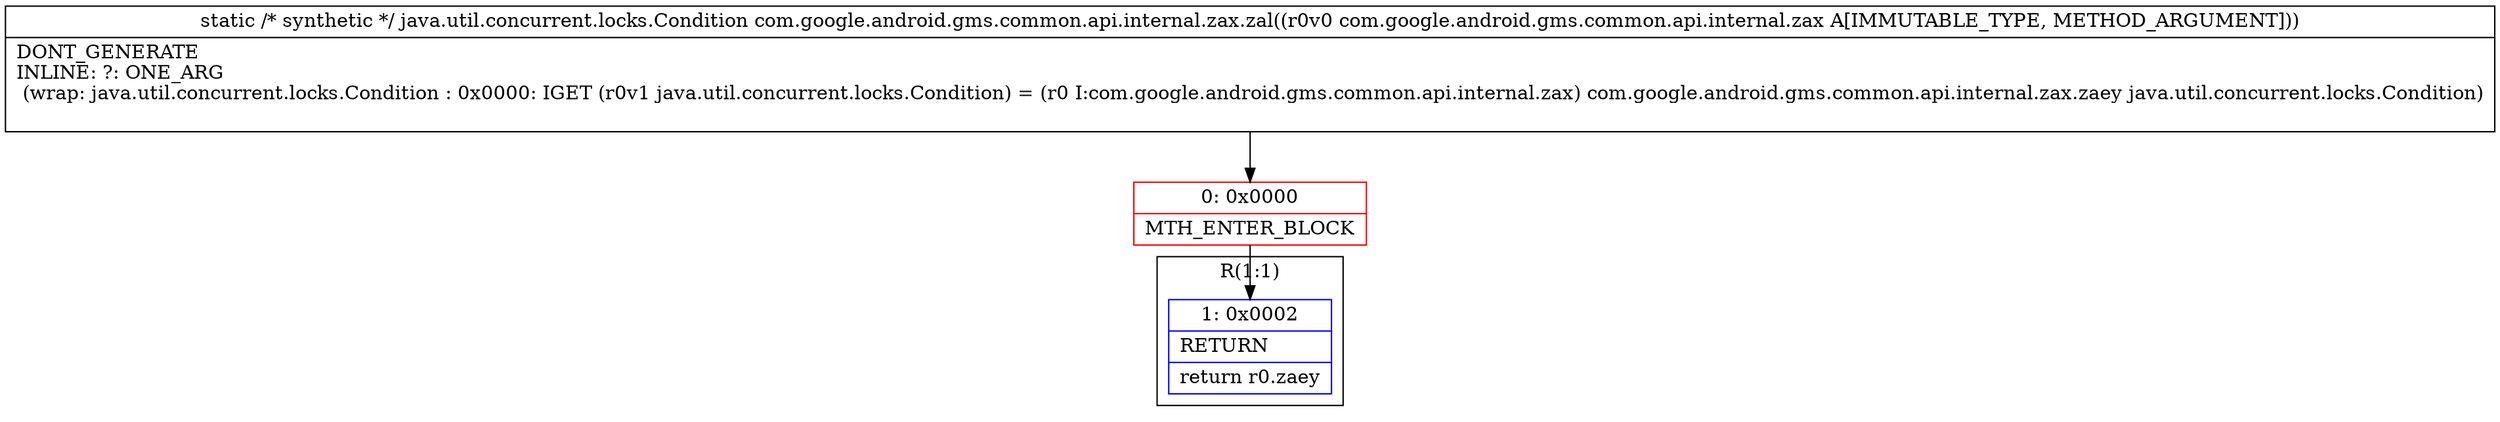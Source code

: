 digraph "CFG forcom.google.android.gms.common.api.internal.zax.zal(Lcom\/google\/android\/gms\/common\/api\/internal\/zax;)Ljava\/util\/concurrent\/locks\/Condition;" {
subgraph cluster_Region_1685159851 {
label = "R(1:1)";
node [shape=record,color=blue];
Node_1 [shape=record,label="{1\:\ 0x0002|RETURN\l|return r0.zaey\l}"];
}
Node_0 [shape=record,color=red,label="{0\:\ 0x0000|MTH_ENTER_BLOCK\l}"];
MethodNode[shape=record,label="{static \/* synthetic *\/ java.util.concurrent.locks.Condition com.google.android.gms.common.api.internal.zax.zal((r0v0 com.google.android.gms.common.api.internal.zax A[IMMUTABLE_TYPE, METHOD_ARGUMENT]))  | DONT_GENERATE\lINLINE: ?: ONE_ARG  \l  (wrap: java.util.concurrent.locks.Condition : 0x0000: IGET  (r0v1 java.util.concurrent.locks.Condition) = (r0 I:com.google.android.gms.common.api.internal.zax) com.google.android.gms.common.api.internal.zax.zaey java.util.concurrent.locks.Condition)\l\l}"];
MethodNode -> Node_0;
Node_0 -> Node_1;
}

